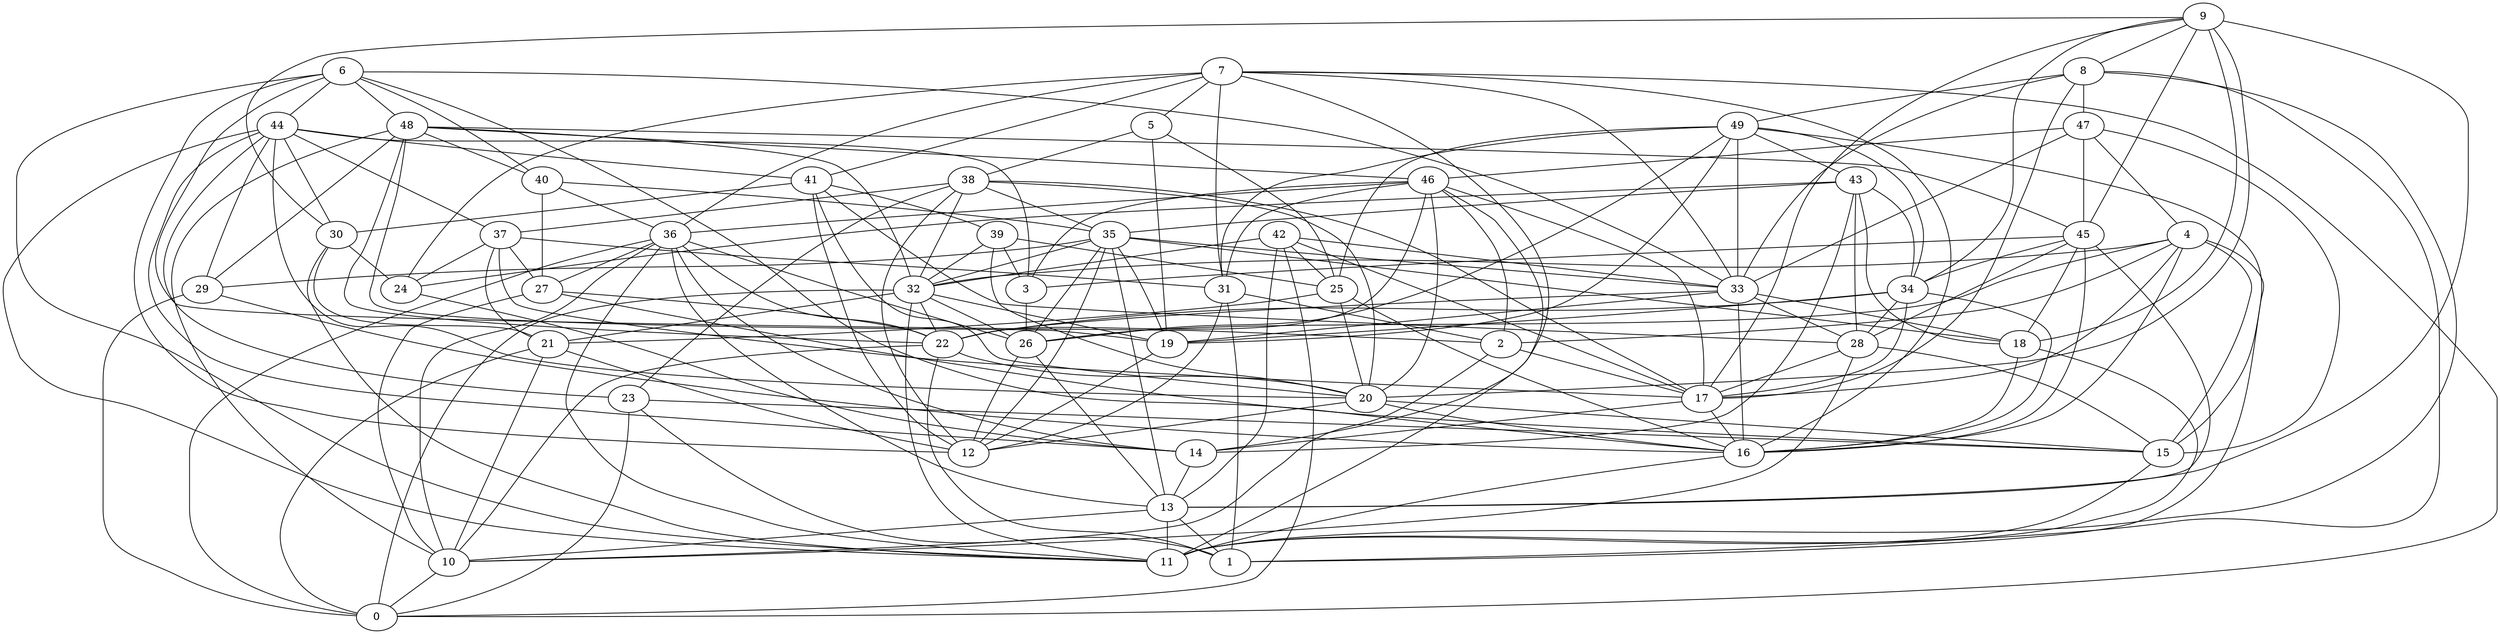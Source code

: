 digraph GG_graph {

subgraph G_graph {
edge [color = black]
"18" -> "16" [dir = none]
"18" -> "11" [dir = none]
"19" -> "12" [dir = none]
"15" -> "11" [dir = none]
"33" -> "28" [dir = none]
"33" -> "16" [dir = none]
"33" -> "18" [dir = none]
"33" -> "19" [dir = none]
"48" -> "46" [dir = none]
"48" -> "10" [dir = none]
"48" -> "45" [dir = none]
"48" -> "32" [dir = none]
"31" -> "1" [dir = none]
"31" -> "12" [dir = none]
"21" -> "0" [dir = none]
"21" -> "10" [dir = none]
"23" -> "1" [dir = none]
"23" -> "15" [dir = none]
"23" -> "0" [dir = none]
"4" -> "16" [dir = none]
"4" -> "32" [dir = none]
"4" -> "1" [dir = none]
"4" -> "15" [dir = none]
"4" -> "2" [dir = none]
"4" -> "26" [dir = none]
"4" -> "17" [dir = none]
"20" -> "16" [dir = none]
"20" -> "12" [dir = none]
"5" -> "38" [dir = none]
"5" -> "25" [dir = none]
"38" -> "32" [dir = none]
"38" -> "12" [dir = none]
"38" -> "20" [dir = none]
"38" -> "35" [dir = none]
"38" -> "37" [dir = none]
"8" -> "33" [dir = none]
"8" -> "49" [dir = none]
"8" -> "47" [dir = none]
"8" -> "17" [dir = none]
"8" -> "1" [dir = none]
"44" -> "23" [dir = none]
"44" -> "41" [dir = none]
"44" -> "14" [dir = none]
"44" -> "20" [dir = none]
"44" -> "3" [dir = none]
"44" -> "11" [dir = none]
"44" -> "37" [dir = none]
"39" -> "3" [dir = none]
"39" -> "32" [dir = none]
"39" -> "25" [dir = none]
"26" -> "12" [dir = none]
"32" -> "11" [dir = none]
"32" -> "0" [dir = none]
"32" -> "19" [dir = none]
"32" -> "22" [dir = none]
"41" -> "20" [dir = none]
"41" -> "39" [dir = none]
"41" -> "30" [dir = none]
"41" -> "28" [dir = none]
"28" -> "17" [dir = none]
"28" -> "15" [dir = none]
"10" -> "0" [dir = none]
"7" -> "0" [dir = none]
"7" -> "5" [dir = none]
"7" -> "16" [dir = none]
"7" -> "41" [dir = none]
"7" -> "31" [dir = none]
"46" -> "20" [dir = none]
"46" -> "3" [dir = none]
"46" -> "36" [dir = none]
"46" -> "17" [dir = none]
"46" -> "2" [dir = none]
"40" -> "27" [dir = none]
"40" -> "36" [dir = none]
"40" -> "35" [dir = none]
"17" -> "14" [dir = none]
"17" -> "16" [dir = none]
"43" -> "35" [dir = none]
"43" -> "14" [dir = none]
"43" -> "34" [dir = none]
"43" -> "24" [dir = none]
"36" -> "14" [dir = none]
"36" -> "0" [dir = none]
"36" -> "22" [dir = none]
"36" -> "13" [dir = none]
"36" -> "26" [dir = none]
"37" -> "24" [dir = none]
"37" -> "17" [dir = none]
"37" -> "27" [dir = none]
"34" -> "22" [dir = none]
"34" -> "17" [dir = none]
"34" -> "28" [dir = none]
"34" -> "16" [dir = none]
"14" -> "13" [dir = none]
"24" -> "14" [dir = none]
"29" -> "0" [dir = none]
"29" -> "16" [dir = none]
"13" -> "1" [dir = none]
"47" -> "46" [dir = none]
"47" -> "45" [dir = none]
"47" -> "4" [dir = none]
"47" -> "15" [dir = none]
"27" -> "10" [dir = none]
"27" -> "15" [dir = none]
"35" -> "33" [dir = none]
"35" -> "26" [dir = none]
"35" -> "19" [dir = none]
"35" -> "32" [dir = none]
"35" -> "13" [dir = none]
"35" -> "29" [dir = none]
"35" -> "12" [dir = none]
"3" -> "26" [dir = none]
"6" -> "12" [dir = none]
"6" -> "48" [dir = none]
"6" -> "33" [dir = none]
"6" -> "44" [dir = none]
"6" -> "16" [dir = none]
"6" -> "11" [dir = none]
"6" -> "40" [dir = none]
"30" -> "24" [dir = none]
"30" -> "21" [dir = none]
"45" -> "34" [dir = none]
"45" -> "3" [dir = none]
"45" -> "18" [dir = none]
"45" -> "16" [dir = none]
"45" -> "13" [dir = none]
"25" -> "20" [dir = none]
"25" -> "16" [dir = none]
"2" -> "17" [dir = none]
"42" -> "25" [dir = none]
"42" -> "13" [dir = none]
"42" -> "0" [dir = none]
"42" -> "33" [dir = none]
"42" -> "32" [dir = none]
"42" -> "17" [dir = none]
"49" -> "33" [dir = none]
"49" -> "43" [dir = none]
"49" -> "34" [dir = none]
"49" -> "25" [dir = none]
"9" -> "18" [dir = none]
"9" -> "13" [dir = none]
"9" -> "30" [dir = none]
"9" -> "45" [dir = none]
"9" -> "8" [dir = none]
"22" -> "1" [dir = none]
"22" -> "20" [dir = none]
"22" -> "10" [dir = none]
"38" -> "23" [dir = none]
"7" -> "36" [dir = none]
"47" -> "33" [dir = none]
"49" -> "26" [dir = none]
"32" -> "26" [dir = none]
"48" -> "22" [dir = none]
"36" -> "27" [dir = none]
"43" -> "18" [dir = none]
"46" -> "22" [dir = none]
"44" -> "30" [dir = none]
"48" -> "19" [dir = none]
"33" -> "22" [dir = none]
"39" -> "20" [dir = none]
"30" -> "11" [dir = none]
"5" -> "19" [dir = none]
"46" -> "11" [dir = none]
"48" -> "40" [dir = none]
"43" -> "28" [dir = none]
"49" -> "15" [dir = none]
"9" -> "17" [dir = none]
"38" -> "17" [dir = none]
"37" -> "31" [dir = none]
"9" -> "20" [dir = none]
"13" -> "10" [dir = none]
"21" -> "12" [dir = none]
"31" -> "2" [dir = none]
"9" -> "34" [dir = none]
"49" -> "31" [dir = none]
"25" -> "21" [dir = none]
"27" -> "22" [dir = none]
"41" -> "12" [dir = none]
"34" -> "19" [dir = none]
"13" -> "11" [dir = none]
"6" -> "2" [dir = none]
"36" -> "10" [dir = none]
"44" -> "29" [dir = none]
"32" -> "21" [dir = none]
"7" -> "33" [dir = none]
"48" -> "29" [dir = none]
"20" -> "15" [dir = none]
"28" -> "10" [dir = none]
"37" -> "21" [dir = none]
"35" -> "18" [dir = none]
"49" -> "19" [dir = none]
"45" -> "28" [dir = none]
"7" -> "24" [dir = none]
"36" -> "11" [dir = none]
"16" -> "11" [dir = none]
"7" -> "14" [dir = none]
"46" -> "31" [dir = none]
"26" -> "13" [dir = none]
"8" -> "11" [dir = none]
"2" -> "10" [dir = none]
}

}
